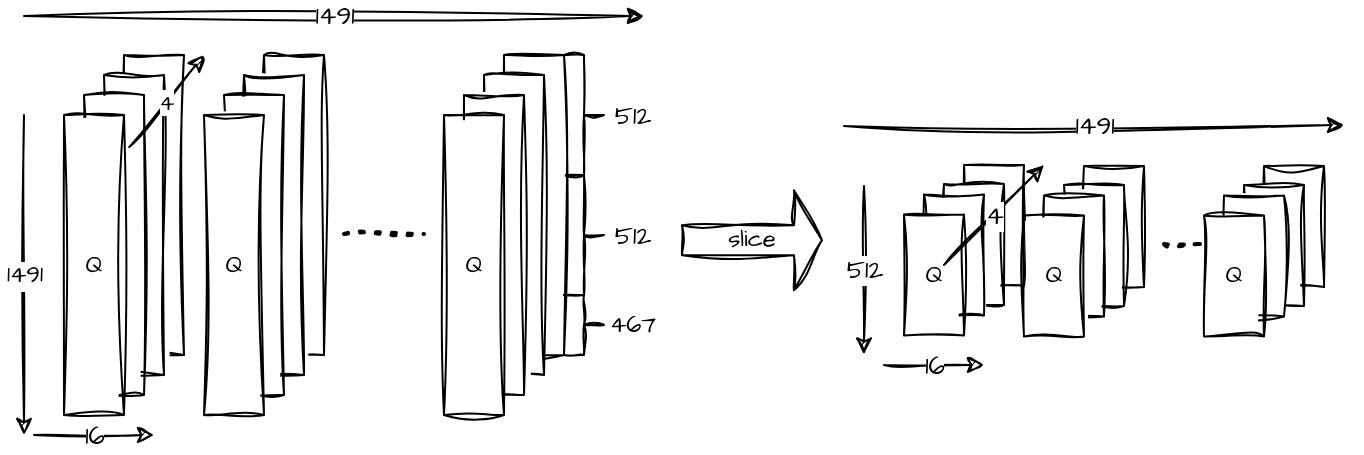 <mxfile version="26.0.11">
  <diagram name="第 1 页" id="JN35SuFDK3MXwfd0JbLO">
    <mxGraphModel dx="1181" dy="641" grid="1" gridSize="10" guides="1" tooltips="1" connect="1" arrows="1" fold="1" page="1" pageScale="1" pageWidth="827" pageHeight="1169" math="0" shadow="0">
      <root>
        <mxCell id="0" />
        <mxCell id="1" parent="0" />
        <mxCell id="N6Xidad4AhdnbWr3vDnz-57" value="slice" style="shape=singleArrow;whiteSpace=wrap;html=1;sketch=1;hachureGap=4;jiggle=2;curveFitting=1;fontFamily=Architects Daughter;fontSource=https%3A%2F%2Ffonts.googleapis.com%2Fcss%3Ffamily%3DArchitects%2BDaughter;rounded=0;" vertex="1" parent="1">
          <mxGeometry x="379" y="247.13" width="70" height="50" as="geometry" />
        </mxCell>
        <mxCell id="N6Xidad4AhdnbWr3vDnz-34" value="" style="endArrow=classic;html=1;rounded=0;sketch=1;hachureGap=4;jiggle=2;curveFitting=1;fontFamily=Architects Daughter;fontSource=https%3A%2F%2Ffonts.googleapis.com%2Fcss%3Ffamily%3DArchitects%2BDaughter;" edge="1" parent="1">
          <mxGeometry relative="1" as="geometry">
            <mxPoint x="50" y="160" as="sourcePoint" />
            <mxPoint x="360" y="160" as="targetPoint" />
          </mxGeometry>
        </mxCell>
        <mxCell id="N6Xidad4AhdnbWr3vDnz-35" value="1491" style="edgeLabel;resizable=0;html=1;;align=center;verticalAlign=middle;sketch=1;hachureGap=4;jiggle=2;curveFitting=1;fontFamily=Architects Daughter;fontSource=https%3A%2F%2Ffonts.googleapis.com%2Fcss%3Ffamily%3DArchitects%2BDaughter;container=0;fontSize=13;rounded=0;" connectable="0" vertex="1" parent="N6Xidad4AhdnbWr3vDnz-34">
          <mxGeometry relative="1" as="geometry" />
        </mxCell>
        <mxCell id="N6Xidad4AhdnbWr3vDnz-21" value="" style="endArrow=classic;html=1;rounded=0;sketch=1;hachureGap=4;jiggle=2;curveFitting=1;fontFamily=Architects Daughter;fontSource=https%3A%2F%2Ffonts.googleapis.com%2Fcss%3Ffamily%3DArchitects%2BDaughter;" edge="1" parent="1">
          <mxGeometry relative="1" as="geometry">
            <mxPoint x="55" y="369.5" as="sourcePoint" />
            <mxPoint x="115" y="369.5" as="targetPoint" />
          </mxGeometry>
        </mxCell>
        <mxCell id="N6Xidad4AhdnbWr3vDnz-22" value="16" style="edgeLabel;resizable=0;html=1;;align=center;verticalAlign=middle;sketch=1;hachureGap=4;jiggle=2;curveFitting=1;fontFamily=Architects Daughter;fontSource=https%3A%2F%2Ffonts.googleapis.com%2Fcss%3Ffamily%3DArchitects%2BDaughter;container=0;fontSize=13;rounded=0;" connectable="0" vertex="1" parent="N6Xidad4AhdnbWr3vDnz-21">
          <mxGeometry relative="1" as="geometry" />
        </mxCell>
        <mxCell id="N6Xidad4AhdnbWr3vDnz-23" value="" style="endArrow=classic;html=1;rounded=0;sketch=1;hachureGap=4;jiggle=2;curveFitting=1;fontFamily=Architects Daughter;fontSource=https%3A%2F%2Ffonts.googleapis.com%2Fcss%3Ffamily%3DArchitects%2BDaughter;" edge="1" parent="1">
          <mxGeometry relative="1" as="geometry">
            <mxPoint x="50" y="209.5" as="sourcePoint" />
            <mxPoint x="50" y="369.5" as="targetPoint" />
          </mxGeometry>
        </mxCell>
        <mxCell id="N6Xidad4AhdnbWr3vDnz-24" value="1491" style="edgeLabel;resizable=0;html=1;;align=center;verticalAlign=middle;sketch=1;hachureGap=4;jiggle=2;curveFitting=1;fontFamily=Architects Daughter;fontSource=https%3A%2F%2Ffonts.googleapis.com%2Fcss%3Ffamily%3DArchitects%2BDaughter;container=0;fontSize=12;rounded=0;" connectable="0" vertex="1" parent="N6Xidad4AhdnbWr3vDnz-23">
          <mxGeometry relative="1" as="geometry" />
        </mxCell>
        <mxCell id="N6Xidad4AhdnbWr3vDnz-33" value="" style="endArrow=none;dashed=1;html=1;dashPattern=1 3;strokeWidth=2;rounded=0;sketch=1;hachureGap=4;jiggle=2;curveFitting=1;fontFamily=Architects Daughter;fontSource=https%3A%2F%2Ffonts.googleapis.com%2Fcss%3Ffamily%3DArchitects%2BDaughter;" edge="1" parent="1">
          <mxGeometry width="50" height="50" relative="1" as="geometry">
            <mxPoint x="210" y="269" as="sourcePoint" />
            <mxPoint x="250" y="269" as="targetPoint" />
          </mxGeometry>
        </mxCell>
        <mxCell id="N6Xidad4AhdnbWr3vDnz-2" value="" style="rounded=0;whiteSpace=wrap;html=1;sketch=1;hachureGap=4;jiggle=2;curveFitting=1;fontFamily=Architects Daughter;fontSource=https%3A%2F%2Ffonts.googleapis.com%2Fcss%3Ffamily%3DArchitects%2BDaughter;labelBackgroundColor=none;container=0;" vertex="1" parent="1">
          <mxGeometry x="100" y="179.5" width="30" height="150" as="geometry" />
        </mxCell>
        <mxCell id="N6Xidad4AhdnbWr3vDnz-5" value="" style="rounded=0;whiteSpace=wrap;html=1;sketch=1;hachureGap=4;jiggle=2;curveFitting=1;fontFamily=Architects Daughter;fontSource=https%3A%2F%2Ffonts.googleapis.com%2Fcss%3Ffamily%3DArchitects%2BDaughter;labelBackgroundColor=none;container=0;" vertex="1" parent="1">
          <mxGeometry x="90" y="189.5" width="30" height="150" as="geometry" />
        </mxCell>
        <mxCell id="N6Xidad4AhdnbWr3vDnz-8" value="" style="rounded=0;whiteSpace=wrap;html=1;sketch=1;hachureGap=4;jiggle=2;curveFitting=1;fontFamily=Architects Daughter;fontSource=https%3A%2F%2Ffonts.googleapis.com%2Fcss%3Ffamily%3DArchitects%2BDaughter;labelBackgroundColor=none;container=0;" vertex="1" parent="1">
          <mxGeometry x="80" y="199.5" width="30" height="150" as="geometry" />
        </mxCell>
        <mxCell id="N6Xidad4AhdnbWr3vDnz-1" value="Q" style="rounded=0;whiteSpace=wrap;html=1;sketch=1;hachureGap=4;jiggle=2;curveFitting=1;fontFamily=Architects Daughter;fontSource=https%3A%2F%2Ffonts.googleapis.com%2Fcss%3Ffamily%3DArchitects%2BDaughter;labelBackgroundColor=none;container=0;" vertex="1" parent="1">
          <mxGeometry x="70" y="209.5" width="30" height="150" as="geometry" />
        </mxCell>
        <mxCell id="N6Xidad4AhdnbWr3vDnz-29" value="" style="endArrow=classic;html=1;rounded=0;sketch=1;hachureGap=4;jiggle=2;curveFitting=1;fontFamily=Architects Daughter;fontSource=https%3A%2F%2Ffonts.googleapis.com%2Fcss%3Ffamily%3DArchitects%2BDaughter;exitX=1.087;exitY=0.107;exitDx=0;exitDy=0;exitPerimeter=0;fontSize=11;" edge="1" parent="1" source="N6Xidad4AhdnbWr3vDnz-1">
          <mxGeometry relative="1" as="geometry">
            <mxPoint x="110" y="239.5" as="sourcePoint" />
            <mxPoint x="140" y="179.5" as="targetPoint" />
          </mxGeometry>
        </mxCell>
        <mxCell id="N6Xidad4AhdnbWr3vDnz-30" value="4" style="edgeLabel;resizable=0;html=1;;align=center;verticalAlign=middle;sketch=1;hachureGap=4;jiggle=2;curveFitting=1;fontFamily=Architects Daughter;fontSource=https%3A%2F%2Ffonts.googleapis.com%2Fcss%3Ffamily%3DArchitects%2BDaughter;container=0;rounded=0;" connectable="0" vertex="1" parent="N6Xidad4AhdnbWr3vDnz-29">
          <mxGeometry relative="1" as="geometry" />
        </mxCell>
        <mxCell id="N6Xidad4AhdnbWr3vDnz-17" value="" style="rounded=0;whiteSpace=wrap;html=1;sketch=1;hachureGap=4;jiggle=2;curveFitting=1;fontFamily=Architects Daughter;fontSource=https%3A%2F%2Ffonts.googleapis.com%2Fcss%3Ffamily%3DArchitects%2BDaughter;labelBackgroundColor=none;container=0;" vertex="1" parent="1">
          <mxGeometry x="170" y="179.5" width="30" height="150" as="geometry" />
        </mxCell>
        <mxCell id="N6Xidad4AhdnbWr3vDnz-18" value="" style="rounded=0;whiteSpace=wrap;html=1;sketch=1;hachureGap=4;jiggle=2;curveFitting=1;fontFamily=Architects Daughter;fontSource=https%3A%2F%2Ffonts.googleapis.com%2Fcss%3Ffamily%3DArchitects%2BDaughter;labelBackgroundColor=none;container=0;" vertex="1" parent="1">
          <mxGeometry x="160" y="189.5" width="30" height="150" as="geometry" />
        </mxCell>
        <mxCell id="N6Xidad4AhdnbWr3vDnz-19" value="" style="rounded=0;whiteSpace=wrap;html=1;sketch=1;hachureGap=4;jiggle=2;curveFitting=1;fontFamily=Architects Daughter;fontSource=https%3A%2F%2Ffonts.googleapis.com%2Fcss%3Ffamily%3DArchitects%2BDaughter;labelBackgroundColor=none;container=0;" vertex="1" parent="1">
          <mxGeometry x="150" y="199.5" width="30" height="150" as="geometry" />
        </mxCell>
        <mxCell id="N6Xidad4AhdnbWr3vDnz-20" value="Q" style="rounded=0;whiteSpace=wrap;html=1;sketch=1;hachureGap=4;jiggle=2;curveFitting=1;fontFamily=Architects Daughter;fontSource=https%3A%2F%2Ffonts.googleapis.com%2Fcss%3Ffamily%3DArchitects%2BDaughter;labelBackgroundColor=none;container=0;" vertex="1" parent="1">
          <mxGeometry x="140" y="209.5" width="30" height="150" as="geometry" />
        </mxCell>
        <mxCell id="N6Xidad4AhdnbWr3vDnz-107" value="" style="group;rounded=0;" vertex="1" connectable="0" parent="1">
          <mxGeometry x="260" y="179.5" width="119" height="180" as="geometry" />
        </mxCell>
        <mxCell id="N6Xidad4AhdnbWr3vDnz-64" value="&lt;font&gt;467&lt;/font&gt;" style="text;html=1;align=center;verticalAlign=middle;resizable=0;points=[];autosize=1;strokeColor=none;fillColor=none;fontFamily=Architects Daughter;fontSource=https%3A%2F%2Ffonts.googleapis.com%2Fcss%3Ffamily%3DArchitects%2BDaughter;rounded=0;" vertex="1" parent="N6Xidad4AhdnbWr3vDnz-107">
          <mxGeometry x="69" y="120" width="50" height="30" as="geometry" />
        </mxCell>
        <mxCell id="N6Xidad4AhdnbWr3vDnz-53" value="&lt;font style=&quot;font-size: 13px;&quot;&gt;512&lt;/font&gt;" style="text;html=1;align=center;verticalAlign=middle;resizable=0;points=[];autosize=1;strokeColor=none;fillColor=none;fontFamily=Architects Daughter;fontSource=https%3A%2F%2Ffonts.googleapis.com%2Fcss%3Ffamily%3DArchitects%2BDaughter;container=0;rounded=0;" vertex="1" parent="N6Xidad4AhdnbWr3vDnz-107">
          <mxGeometry x="74" y="15" width="40" height="30" as="geometry" />
        </mxCell>
        <mxCell id="N6Xidad4AhdnbWr3vDnz-56" value="&lt;font style=&quot;font-size: 13px;&quot;&gt;512&lt;/font&gt;" style="text;html=1;align=center;verticalAlign=middle;resizable=0;points=[];autosize=1;strokeColor=none;fillColor=none;fontFamily=Architects Daughter;fontSource=https%3A%2F%2Ffonts.googleapis.com%2Fcss%3Ffamily%3DArchitects%2BDaughter;container=0;rounded=0;" vertex="1" parent="N6Xidad4AhdnbWr3vDnz-107">
          <mxGeometry x="74" y="75" width="40" height="30" as="geometry" />
        </mxCell>
        <mxCell id="N6Xidad4AhdnbWr3vDnz-52" value="" style="shape=curlyBracket;whiteSpace=wrap;html=1;rounded=0;flipH=1;labelPosition=right;verticalLabelPosition=middle;align=left;verticalAlign=middle;sketch=1;hachureGap=4;jiggle=2;curveFitting=1;fontFamily=Architects Daughter;fontSource=https%3A%2F%2Ffonts.googleapis.com%2Fcss%3Ffamily%3DArchitects%2BDaughter;container=0;" vertex="1" parent="N6Xidad4AhdnbWr3vDnz-107">
          <mxGeometry x="60" width="20" height="60" as="geometry" />
        </mxCell>
        <mxCell id="N6Xidad4AhdnbWr3vDnz-55" value="" style="shape=curlyBracket;whiteSpace=wrap;html=1;rounded=0;flipH=1;labelPosition=right;verticalLabelPosition=middle;align=left;verticalAlign=middle;sketch=1;hachureGap=4;jiggle=2;curveFitting=1;fontFamily=Architects Daughter;fontSource=https%3A%2F%2Ffonts.googleapis.com%2Fcss%3Ffamily%3DArchitects%2BDaughter;container=0;" vertex="1" parent="N6Xidad4AhdnbWr3vDnz-107">
          <mxGeometry x="60" y="60" width="20" height="60" as="geometry" />
        </mxCell>
        <mxCell id="N6Xidad4AhdnbWr3vDnz-61" value="" style="shape=curlyBracket;whiteSpace=wrap;html=1;rounded=0;flipH=1;labelPosition=right;verticalLabelPosition=middle;align=left;verticalAlign=middle;sketch=1;hachureGap=4;jiggle=2;curveFitting=1;fontFamily=Architects Daughter;fontSource=https%3A%2F%2Ffonts.googleapis.com%2Fcss%3Ffamily%3DArchitects%2BDaughter;container=0;" vertex="1" parent="N6Xidad4AhdnbWr3vDnz-107">
          <mxGeometry x="60" y="120" width="20" height="30" as="geometry" />
        </mxCell>
        <mxCell id="N6Xidad4AhdnbWr3vDnz-41" value="" style="rounded=0;whiteSpace=wrap;html=1;sketch=1;hachureGap=4;jiggle=2;curveFitting=1;fontFamily=Architects Daughter;fontSource=https%3A%2F%2Ffonts.googleapis.com%2Fcss%3Ffamily%3DArchitects%2BDaughter;labelBackgroundColor=none;container=0;" vertex="1" parent="N6Xidad4AhdnbWr3vDnz-107">
          <mxGeometry x="30" width="30" height="150" as="geometry" />
        </mxCell>
        <mxCell id="N6Xidad4AhdnbWr3vDnz-42" value="" style="rounded=0;whiteSpace=wrap;html=1;sketch=1;hachureGap=4;jiggle=2;curveFitting=1;fontFamily=Architects Daughter;fontSource=https%3A%2F%2Ffonts.googleapis.com%2Fcss%3Ffamily%3DArchitects%2BDaughter;labelBackgroundColor=none;container=0;" vertex="1" parent="N6Xidad4AhdnbWr3vDnz-107">
          <mxGeometry x="20" y="10" width="30" height="150" as="geometry" />
        </mxCell>
        <mxCell id="N6Xidad4AhdnbWr3vDnz-43" value="" style="rounded=0;whiteSpace=wrap;html=1;sketch=1;hachureGap=4;jiggle=2;curveFitting=1;fontFamily=Architects Daughter;fontSource=https%3A%2F%2Ffonts.googleapis.com%2Fcss%3Ffamily%3DArchitects%2BDaughter;labelBackgroundColor=none;container=0;" vertex="1" parent="N6Xidad4AhdnbWr3vDnz-107">
          <mxGeometry x="10" y="20" width="30" height="150" as="geometry" />
        </mxCell>
        <mxCell id="N6Xidad4AhdnbWr3vDnz-44" value="Q" style="rounded=0;whiteSpace=wrap;html=1;sketch=1;hachureGap=4;jiggle=2;curveFitting=1;fontFamily=Architects Daughter;fontSource=https%3A%2F%2Ffonts.googleapis.com%2Fcss%3Ffamily%3DArchitects%2BDaughter;labelBackgroundColor=none;container=0;" vertex="1" parent="N6Xidad4AhdnbWr3vDnz-107">
          <mxGeometry y="30" width="30" height="150" as="geometry" />
        </mxCell>
        <mxCell id="N6Xidad4AhdnbWr3vDnz-119" value="" style="group;rounded=0;" vertex="1" connectable="0" parent="1">
          <mxGeometry x="460" y="214.5" width="250" height="120" as="geometry" />
        </mxCell>
        <mxCell id="N6Xidad4AhdnbWr3vDnz-83" value="" style="endArrow=classic;html=1;rounded=0;sketch=1;hachureGap=4;jiggle=2;curveFitting=1;fontFamily=Architects Daughter;fontSource=https%3A%2F%2Ffonts.googleapis.com%2Fcss%3Ffamily%3DArchitects%2BDaughter;" edge="1" parent="N6Xidad4AhdnbWr3vDnz-119">
          <mxGeometry relative="1" as="geometry">
            <mxPoint x="20" y="120" as="sourcePoint" />
            <mxPoint x="70" y="120" as="targetPoint" />
          </mxGeometry>
        </mxCell>
        <mxCell id="N6Xidad4AhdnbWr3vDnz-84" value="16" style="edgeLabel;resizable=0;html=1;;align=center;verticalAlign=middle;sketch=1;hachureGap=4;jiggle=2;curveFitting=1;fontFamily=Architects Daughter;fontSource=https%3A%2F%2Ffonts.googleapis.com%2Fcss%3Ffamily%3DArchitects%2BDaughter;fontSize=13;rounded=0;" connectable="0" vertex="1" parent="N6Xidad4AhdnbWr3vDnz-83">
          <mxGeometry relative="1" as="geometry" />
        </mxCell>
        <mxCell id="N6Xidad4AhdnbWr3vDnz-86" value="" style="endArrow=classic;html=1;rounded=0;sketch=1;hachureGap=4;jiggle=2;curveFitting=1;fontFamily=Architects Daughter;fontSource=https%3A%2F%2Ffonts.googleapis.com%2Fcss%3Ffamily%3DArchitects%2BDaughter;" edge="1" parent="N6Xidad4AhdnbWr3vDnz-119">
          <mxGeometry relative="1" as="geometry">
            <mxPoint x="10" y="30.5" as="sourcePoint" />
            <mxPoint x="10" y="114.75" as="targetPoint" />
          </mxGeometry>
        </mxCell>
        <mxCell id="N6Xidad4AhdnbWr3vDnz-87" value="512" style="edgeLabel;resizable=0;html=1;;align=center;verticalAlign=middle;sketch=1;hachureGap=4;jiggle=2;curveFitting=1;fontFamily=Architects Daughter;fontSource=https%3A%2F%2Ffonts.googleapis.com%2Fcss%3Ffamily%3DArchitects%2BDaughter;fontSize=13;rounded=0;" connectable="0" vertex="1" parent="N6Xidad4AhdnbWr3vDnz-86">
          <mxGeometry relative="1" as="geometry" />
        </mxCell>
        <mxCell id="N6Xidad4AhdnbWr3vDnz-96" value="" style="group;rounded=0;" vertex="1" connectable="0" parent="N6Xidad4AhdnbWr3vDnz-119">
          <mxGeometry x="30" y="20" width="60" height="85.25" as="geometry" />
        </mxCell>
        <mxCell id="N6Xidad4AhdnbWr3vDnz-75" value="" style="rounded=0;whiteSpace=wrap;html=1;sketch=1;hachureGap=4;jiggle=2;curveFitting=1;fontFamily=Architects Daughter;fontSource=https%3A%2F%2Ffonts.googleapis.com%2Fcss%3Ffamily%3DArchitects%2BDaughter;" vertex="1" parent="N6Xidad4AhdnbWr3vDnz-96">
          <mxGeometry x="30" width="30" height="60.5" as="geometry" />
        </mxCell>
        <mxCell id="N6Xidad4AhdnbWr3vDnz-77" value="" style="rounded=0;whiteSpace=wrap;html=1;sketch=1;hachureGap=4;jiggle=2;curveFitting=1;fontFamily=Architects Daughter;fontSource=https%3A%2F%2Ffonts.googleapis.com%2Fcss%3Ffamily%3DArchitects%2BDaughter;" vertex="1" parent="N6Xidad4AhdnbWr3vDnz-96">
          <mxGeometry x="20" y="9.5" width="30" height="60.5" as="geometry" />
        </mxCell>
        <mxCell id="N6Xidad4AhdnbWr3vDnz-78" value="" style="rounded=0;whiteSpace=wrap;html=1;sketch=1;hachureGap=4;jiggle=2;curveFitting=1;fontFamily=Architects Daughter;fontSource=https%3A%2F%2Ffonts.googleapis.com%2Fcss%3Ffamily%3DArchitects%2BDaughter;" vertex="1" parent="N6Xidad4AhdnbWr3vDnz-96">
          <mxGeometry x="10" y="14.75" width="30" height="60.5" as="geometry" />
        </mxCell>
        <mxCell id="N6Xidad4AhdnbWr3vDnz-79" value="Q" style="rounded=0;whiteSpace=wrap;html=1;sketch=1;hachureGap=4;jiggle=2;curveFitting=1;fontFamily=Architects Daughter;fontSource=https%3A%2F%2Ffonts.googleapis.com%2Fcss%3Ffamily%3DArchitects%2BDaughter;" vertex="1" parent="N6Xidad4AhdnbWr3vDnz-96">
          <mxGeometry y="24.75" width="30" height="60.5" as="geometry" />
        </mxCell>
        <mxCell id="N6Xidad4AhdnbWr3vDnz-88" value="" style="endArrow=classic;html=1;rounded=0;sketch=1;hachureGap=4;jiggle=2;curveFitting=1;fontFamily=Architects Daughter;fontSource=https%3A%2F%2Ffonts.googleapis.com%2Fcss%3Ffamily%3DArchitects%2BDaughter;" edge="1" parent="N6Xidad4AhdnbWr3vDnz-96">
          <mxGeometry relative="1" as="geometry">
            <mxPoint x="20" y="50" as="sourcePoint" />
            <mxPoint x="70" as="targetPoint" />
          </mxGeometry>
        </mxCell>
        <mxCell id="N6Xidad4AhdnbWr3vDnz-89" value="4" style="edgeLabel;resizable=0;html=1;;align=center;verticalAlign=middle;sketch=1;hachureGap=4;jiggle=2;curveFitting=1;fontFamily=Architects Daughter;fontSource=https%3A%2F%2Ffonts.googleapis.com%2Fcss%3Ffamily%3DArchitects%2BDaughter;fontSize=13;rounded=0;" connectable="0" vertex="1" parent="N6Xidad4AhdnbWr3vDnz-88">
          <mxGeometry relative="1" as="geometry" />
        </mxCell>
        <mxCell id="N6Xidad4AhdnbWr3vDnz-97" value="" style="group;rounded=0;" vertex="1" connectable="0" parent="N6Xidad4AhdnbWr3vDnz-119">
          <mxGeometry x="90" y="20.5" width="60" height="85.25" as="geometry" />
        </mxCell>
        <mxCell id="N6Xidad4AhdnbWr3vDnz-98" value="" style="rounded=0;whiteSpace=wrap;html=1;sketch=1;hachureGap=4;jiggle=2;curveFitting=1;fontFamily=Architects Daughter;fontSource=https%3A%2F%2Ffonts.googleapis.com%2Fcss%3Ffamily%3DArchitects%2BDaughter;" vertex="1" parent="N6Xidad4AhdnbWr3vDnz-97">
          <mxGeometry x="30" width="30" height="60.5" as="geometry" />
        </mxCell>
        <mxCell id="N6Xidad4AhdnbWr3vDnz-99" value="" style="rounded=0;whiteSpace=wrap;html=1;sketch=1;hachureGap=4;jiggle=2;curveFitting=1;fontFamily=Architects Daughter;fontSource=https%3A%2F%2Ffonts.googleapis.com%2Fcss%3Ffamily%3DArchitects%2BDaughter;" vertex="1" parent="N6Xidad4AhdnbWr3vDnz-97">
          <mxGeometry x="20" y="9.5" width="30" height="60.5" as="geometry" />
        </mxCell>
        <mxCell id="N6Xidad4AhdnbWr3vDnz-100" value="" style="rounded=0;whiteSpace=wrap;html=1;sketch=1;hachureGap=4;jiggle=2;curveFitting=1;fontFamily=Architects Daughter;fontSource=https%3A%2F%2Ffonts.googleapis.com%2Fcss%3Ffamily%3DArchitects%2BDaughter;" vertex="1" parent="N6Xidad4AhdnbWr3vDnz-97">
          <mxGeometry x="10" y="14.75" width="30" height="60.5" as="geometry" />
        </mxCell>
        <mxCell id="N6Xidad4AhdnbWr3vDnz-101" value="Q" style="rounded=0;whiteSpace=wrap;html=1;sketch=1;hachureGap=4;jiggle=2;curveFitting=1;fontFamily=Architects Daughter;fontSource=https%3A%2F%2Ffonts.googleapis.com%2Fcss%3Ffamily%3DArchitects%2BDaughter;" vertex="1" parent="N6Xidad4AhdnbWr3vDnz-97">
          <mxGeometry y="24.75" width="30" height="60.5" as="geometry" />
        </mxCell>
        <mxCell id="N6Xidad4AhdnbWr3vDnz-102" value="" style="group;rounded=0;" vertex="1" connectable="0" parent="N6Xidad4AhdnbWr3vDnz-119">
          <mxGeometry x="180" y="20.5" width="60" height="85.25" as="geometry" />
        </mxCell>
        <mxCell id="N6Xidad4AhdnbWr3vDnz-103" value="" style="rounded=0;whiteSpace=wrap;html=1;sketch=1;hachureGap=4;jiggle=2;curveFitting=1;fontFamily=Architects Daughter;fontSource=https%3A%2F%2Ffonts.googleapis.com%2Fcss%3Ffamily%3DArchitects%2BDaughter;" vertex="1" parent="N6Xidad4AhdnbWr3vDnz-102">
          <mxGeometry x="30" width="30" height="60.5" as="geometry" />
        </mxCell>
        <mxCell id="N6Xidad4AhdnbWr3vDnz-104" value="" style="rounded=0;whiteSpace=wrap;html=1;sketch=1;hachureGap=4;jiggle=2;curveFitting=1;fontFamily=Architects Daughter;fontSource=https%3A%2F%2Ffonts.googleapis.com%2Fcss%3Ffamily%3DArchitects%2BDaughter;" vertex="1" parent="N6Xidad4AhdnbWr3vDnz-102">
          <mxGeometry x="20" y="9.5" width="30" height="60.5" as="geometry" />
        </mxCell>
        <mxCell id="N6Xidad4AhdnbWr3vDnz-105" value="" style="rounded=0;whiteSpace=wrap;html=1;sketch=1;hachureGap=4;jiggle=2;curveFitting=1;fontFamily=Architects Daughter;fontSource=https%3A%2F%2Ffonts.googleapis.com%2Fcss%3Ffamily%3DArchitects%2BDaughter;" vertex="1" parent="N6Xidad4AhdnbWr3vDnz-102">
          <mxGeometry x="10" y="14.75" width="30" height="60.5" as="geometry" />
        </mxCell>
        <mxCell id="N6Xidad4AhdnbWr3vDnz-106" value="Q" style="rounded=0;whiteSpace=wrap;html=1;sketch=1;hachureGap=4;jiggle=2;curveFitting=1;fontFamily=Architects Daughter;fontSource=https%3A%2F%2Ffonts.googleapis.com%2Fcss%3Ffamily%3DArchitects%2BDaughter;" vertex="1" parent="N6Xidad4AhdnbWr3vDnz-102">
          <mxGeometry y="24.75" width="30" height="60.5" as="geometry" />
        </mxCell>
        <mxCell id="N6Xidad4AhdnbWr3vDnz-113" value="" style="endArrow=none;dashed=1;html=1;dashPattern=1 3;strokeWidth=2;rounded=0;sketch=1;hachureGap=4;jiggle=2;curveFitting=1;fontFamily=Architects Daughter;fontSource=https%3A%2F%2Ffonts.googleapis.com%2Fcss%3Ffamily%3DArchitects%2BDaughter;" edge="1" parent="N6Xidad4AhdnbWr3vDnz-119">
          <mxGeometry width="50" height="50" relative="1" as="geometry">
            <mxPoint x="160" y="59.5" as="sourcePoint" />
            <mxPoint x="180" y="59.5" as="targetPoint" />
          </mxGeometry>
        </mxCell>
        <mxCell id="N6Xidad4AhdnbWr3vDnz-117" value="" style="endArrow=classic;html=1;rounded=0;sketch=1;hachureGap=4;jiggle=2;curveFitting=1;fontFamily=Architects Daughter;fontSource=https%3A%2F%2Ffonts.googleapis.com%2Fcss%3Ffamily%3DArchitects%2BDaughter;" edge="1" parent="N6Xidad4AhdnbWr3vDnz-119">
          <mxGeometry relative="1" as="geometry">
            <mxPoint y="0.5" as="sourcePoint" />
            <mxPoint x="250" as="targetPoint" />
          </mxGeometry>
        </mxCell>
        <mxCell id="N6Xidad4AhdnbWr3vDnz-118" value="1491" style="edgeLabel;resizable=0;html=1;;align=center;verticalAlign=middle;sketch=1;hachureGap=4;jiggle=2;curveFitting=1;fontFamily=Architects Daughter;fontSource=https%3A%2F%2Ffonts.googleapis.com%2Fcss%3Ffamily%3DArchitects%2BDaughter;container=0;fontSize=13;rounded=0;" connectable="0" vertex="1" parent="N6Xidad4AhdnbWr3vDnz-117">
          <mxGeometry relative="1" as="geometry" />
        </mxCell>
      </root>
    </mxGraphModel>
  </diagram>
</mxfile>
